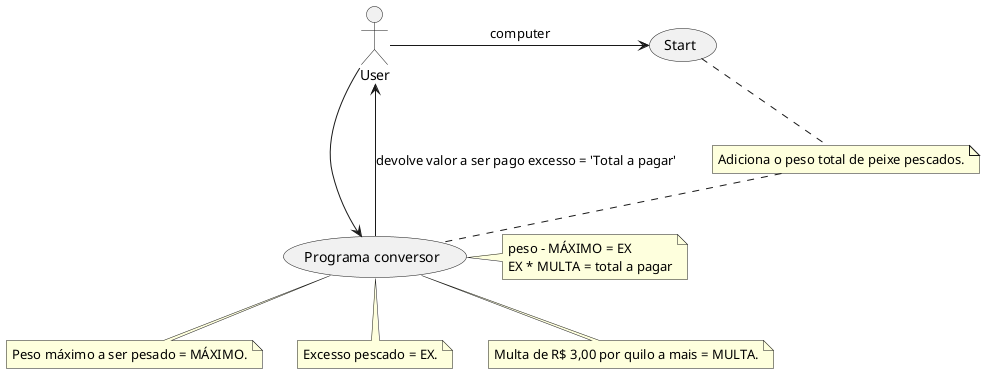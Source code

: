 @startuml
(Programa conversor) as (Use)

User -> (Start): computer 
User --> (Use)

Use ---> (User): devolve valor a ser pago excesso = 'Total a pagar'

note right of (Use)
  peso - MÁXIMO = EX
  EX * MULTA = total a pagar
end note

note "Adiciona o peso total de peixe pescados." as N1
(Start) .. N1
N1 .. (Use)

note "Peso máximo a ser pesado = MÁXIMO." as N2
(Use) .. N2

note "Excesso pescado = EX." as N3
(Use) .. N3

note "Multa de R$ 3,00 por quilo a mais = MULTA." as N4
(Use) .. N4

@enduml